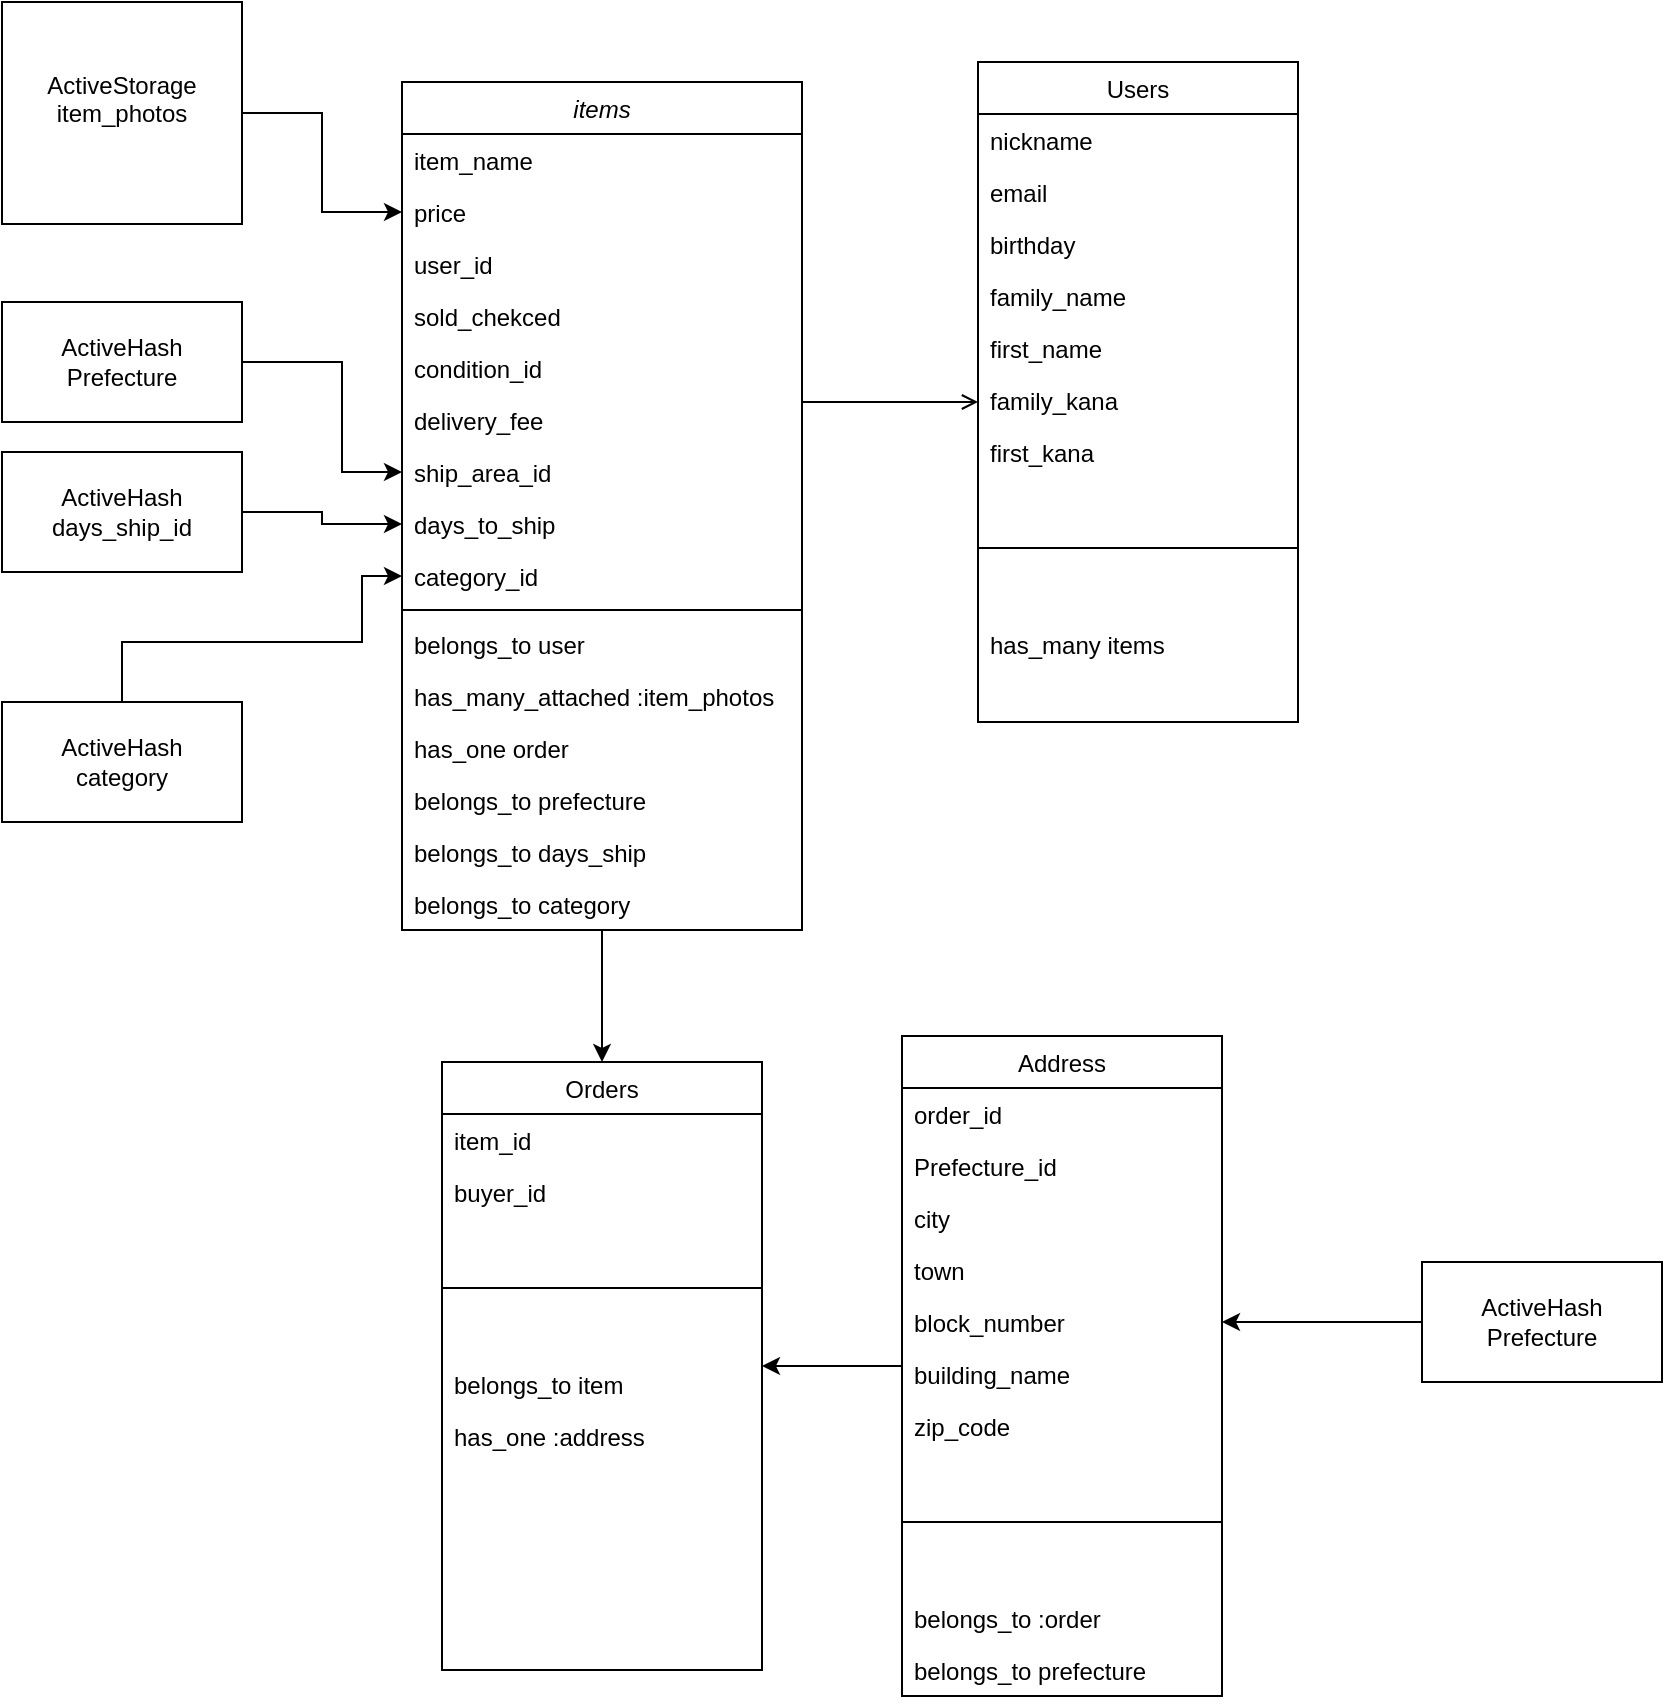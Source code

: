 <mxfile version="13.10.0" type="embed">
    <diagram id="8A2JuCaPMmyeA0BK8CWE" name="Page-1">
        <mxGraphModel dx="1223" dy="1147" grid="1" gridSize="10" guides="1" tooltips="1" connect="1" arrows="1" fold="1" page="1" pageScale="1" pageWidth="850" pageHeight="1100" math="0" shadow="0">
            <root>
                <mxCell id="0"/>
                <mxCell id="1" parent="0"/>
                <mxCell id="2" style="edgeStyle=orthogonalEdgeStyle;rounded=0;orthogonalLoop=1;jettySize=auto;html=1;entryX=0.5;entryY=0;entryDx=0;entryDy=0;" parent="1" source="3" target="19" edge="1">
                    <mxGeometry relative="1" as="geometry"/>
                </mxCell>
                <mxCell id="18" value="" style="endArrow=open;shadow=0;strokeWidth=1;rounded=0;endFill=1;edgeStyle=elbowEdgeStyle;elbow=vertical;" parent="1" source="3" target="11" edge="1">
                    <mxGeometry x="0.5" y="41" relative="1" as="geometry">
                        <mxPoint x="400" y="192" as="sourcePoint"/>
                        <mxPoint x="560" y="192" as="targetPoint"/>
                        <mxPoint x="-40" y="32" as="offset"/>
                    </mxGeometry>
                </mxCell>
                <mxCell id="43" style="edgeStyle=orthogonalEdgeStyle;rounded=0;orthogonalLoop=1;jettySize=auto;html=1;entryX=0;entryY=0.5;entryDx=0;entryDy=0;" parent="1" source="28" target="6" edge="1">
                    <mxGeometry relative="1" as="geometry"/>
                </mxCell>
                <mxCell id="28" value="ActiveStorage&lt;br&gt;item_photos&lt;br&gt;&lt;br&gt;" style="whiteSpace=wrap;html=1;" parent="1" vertex="1">
                    <mxGeometry x="40" y="80" width="120" height="111" as="geometry"/>
                </mxCell>
                <mxCell id="3" value="items" style="swimlane;fontStyle=2;align=center;verticalAlign=top;childLayout=stackLayout;horizontal=1;startSize=26;horizontalStack=0;resizeParent=1;resizeLast=0;collapsible=1;marginBottom=0;rounded=0;shadow=0;strokeWidth=1;" parent="1" vertex="1">
                    <mxGeometry x="240" y="120" width="200" height="424" as="geometry">
                        <mxRectangle x="230" y="140" width="160" height="26" as="alternateBounds"/>
                    </mxGeometry>
                </mxCell>
                <mxCell id="5" value="item_name" style="text;align=left;verticalAlign=top;spacingLeft=4;spacingRight=4;overflow=hidden;rotatable=0;points=[[0,0.5],[1,0.5]];portConstraint=eastwest;rounded=0;shadow=0;html=0;" parent="3" vertex="1">
                    <mxGeometry y="26" width="200" height="26" as="geometry"/>
                </mxCell>
                <mxCell id="6" value="price" style="text;align=left;verticalAlign=top;spacingLeft=4;spacingRight=4;overflow=hidden;rotatable=0;points=[[0,0.5],[1,0.5]];portConstraint=eastwest;rounded=0;shadow=0;html=0;" parent="3" vertex="1">
                    <mxGeometry y="52" width="200" height="26" as="geometry"/>
                </mxCell>
                <mxCell id="51" value="user_id" style="text;align=left;verticalAlign=top;spacingLeft=4;spacingRight=4;overflow=hidden;rotatable=0;points=[[0,0.5],[1,0.5]];portConstraint=eastwest;rounded=0;shadow=0;html=0;" vertex="1" parent="3">
                    <mxGeometry y="78" width="200" height="26" as="geometry"/>
                </mxCell>
                <mxCell id="42" value="sold_chekced" style="text;align=left;verticalAlign=top;spacingLeft=4;spacingRight=4;overflow=hidden;rotatable=0;points=[[0,0.5],[1,0.5]];portConstraint=eastwest;rounded=0;shadow=0;html=0;" parent="3" vertex="1">
                    <mxGeometry y="104" width="200" height="26" as="geometry"/>
                </mxCell>
                <mxCell id="52" value="condition_id" style="text;align=left;verticalAlign=top;spacingLeft=4;spacingRight=4;overflow=hidden;rotatable=0;points=[[0,0.5],[1,0.5]];portConstraint=eastwest;rounded=0;shadow=0;html=0;" vertex="1" parent="3">
                    <mxGeometry y="130" width="200" height="26" as="geometry"/>
                </mxCell>
                <mxCell id="53" value="delivery_fee" style="text;align=left;verticalAlign=top;spacingLeft=4;spacingRight=4;overflow=hidden;rotatable=0;points=[[0,0.5],[1,0.5]];portConstraint=eastwest;rounded=0;shadow=0;html=0;" vertex="1" parent="3">
                    <mxGeometry y="156" width="200" height="26" as="geometry"/>
                </mxCell>
                <mxCell id="56" value="ship_area_id" style="text;align=left;verticalAlign=top;spacingLeft=4;spacingRight=4;overflow=hidden;rotatable=0;points=[[0,0.5],[1,0.5]];portConstraint=eastwest;rounded=0;shadow=0;html=0;" vertex="1" parent="3">
                    <mxGeometry y="182" width="200" height="26" as="geometry"/>
                </mxCell>
                <mxCell id="55" value="days_to_ship" style="text;align=left;verticalAlign=top;spacingLeft=4;spacingRight=4;overflow=hidden;rotatable=0;points=[[0,0.5],[1,0.5]];portConstraint=eastwest;rounded=0;shadow=0;html=0;" vertex="1" parent="3">
                    <mxGeometry y="208" width="200" height="26" as="geometry"/>
                </mxCell>
                <mxCell id="54" value="category_id" style="text;align=left;verticalAlign=top;spacingLeft=4;spacingRight=4;overflow=hidden;rotatable=0;points=[[0,0.5],[1,0.5]];portConstraint=eastwest;rounded=0;shadow=0;html=0;" vertex="1" parent="3">
                    <mxGeometry y="234" width="200" height="26" as="geometry"/>
                </mxCell>
                <mxCell id="8" value="" style="line;html=1;strokeWidth=1;align=left;verticalAlign=middle;spacingTop=-1;spacingLeft=3;spacingRight=3;rotatable=0;labelPosition=right;points=[];portConstraint=eastwest;" parent="3" vertex="1">
                    <mxGeometry y="260" width="200" height="8" as="geometry"/>
                </mxCell>
                <mxCell id="9" value="belongs_to user" style="text;align=left;verticalAlign=top;spacingLeft=4;spacingRight=4;overflow=hidden;rotatable=0;points=[[0,0.5],[1,0.5]];portConstraint=eastwest;" parent="3" vertex="1">
                    <mxGeometry y="268" width="200" height="26" as="geometry"/>
                </mxCell>
                <mxCell id="83" value="has_many_attached :item_photos" style="text;align=left;verticalAlign=top;spacingLeft=4;spacingRight=4;overflow=hidden;rotatable=0;points=[[0,0.5],[1,0.5]];portConstraint=eastwest;" vertex="1" parent="3">
                    <mxGeometry y="294" width="200" height="26" as="geometry"/>
                </mxCell>
                <mxCell id="82" value="has_one order" style="text;align=left;verticalAlign=top;spacingLeft=4;spacingRight=4;overflow=hidden;rotatable=0;points=[[0,0.5],[1,0.5]];portConstraint=eastwest;" vertex="1" parent="3">
                    <mxGeometry y="320" width="200" height="26" as="geometry"/>
                </mxCell>
                <mxCell id="81" value="belongs_to prefecture" style="text;align=left;verticalAlign=top;spacingLeft=4;spacingRight=4;overflow=hidden;rotatable=0;points=[[0,0.5],[1,0.5]];portConstraint=eastwest;" vertex="1" parent="3">
                    <mxGeometry y="346" width="200" height="26" as="geometry"/>
                </mxCell>
                <mxCell id="10" value="belongs_to days_ship" style="text;align=left;verticalAlign=top;spacingLeft=4;spacingRight=4;overflow=hidden;rotatable=0;points=[[0,0.5],[1,0.5]];portConstraint=eastwest;" parent="3" vertex="1">
                    <mxGeometry y="372" width="200" height="26" as="geometry"/>
                </mxCell>
                <mxCell id="45" value="belongs_to category" style="text;align=left;verticalAlign=top;spacingLeft=4;spacingRight=4;overflow=hidden;rotatable=0;points=[[0,0.5],[1,0.5]];portConstraint=eastwest;" parent="3" vertex="1">
                    <mxGeometry y="398" width="200" height="26" as="geometry"/>
                </mxCell>
                <mxCell id="11" value="Users" style="swimlane;fontStyle=0;align=center;verticalAlign=top;childLayout=stackLayout;horizontal=1;startSize=26;horizontalStack=0;resizeParent=1;resizeLast=0;collapsible=1;marginBottom=0;rounded=0;shadow=0;strokeWidth=1;" parent="1" vertex="1">
                    <mxGeometry x="528" y="110" width="160" height="330" as="geometry">
                        <mxRectangle x="550" y="140" width="160" height="26" as="alternateBounds"/>
                    </mxGeometry>
                </mxCell>
                <mxCell id="13" value="nickname" style="text;align=left;verticalAlign=top;spacingLeft=4;spacingRight=4;overflow=hidden;rotatable=0;points=[[0,0.5],[1,0.5]];portConstraint=eastwest;rounded=0;shadow=0;html=0;" parent="11" vertex="1">
                    <mxGeometry y="26" width="160" height="26" as="geometry"/>
                </mxCell>
                <mxCell id="15" value="email" style="text;align=left;verticalAlign=top;spacingLeft=4;spacingRight=4;overflow=hidden;rotatable=0;points=[[0,0.5],[1,0.5]];portConstraint=eastwest;rounded=0;shadow=0;html=0;" parent="11" vertex="1">
                    <mxGeometry y="52" width="160" height="26" as="geometry"/>
                </mxCell>
                <mxCell id="41" value="birthday" style="text;align=left;verticalAlign=top;spacingLeft=4;spacingRight=4;overflow=hidden;rotatable=0;points=[[0,0.5],[1,0.5]];portConstraint=eastwest;rounded=0;shadow=0;html=0;fontStyle=0" parent="11" vertex="1">
                    <mxGeometry y="78" width="160" height="26" as="geometry"/>
                </mxCell>
                <mxCell id="46" value="family_name" style="text;align=left;verticalAlign=top;spacingLeft=4;spacingRight=4;overflow=hidden;rotatable=0;points=[[0,0.5],[1,0.5]];portConstraint=eastwest;rounded=0;shadow=0;html=0;" vertex="1" parent="11">
                    <mxGeometry y="104" width="160" height="26" as="geometry"/>
                </mxCell>
                <mxCell id="47" value="first_name" style="text;align=left;verticalAlign=top;spacingLeft=4;spacingRight=4;overflow=hidden;rotatable=0;points=[[0,0.5],[1,0.5]];portConstraint=eastwest;rounded=0;shadow=0;html=0;" vertex="1" parent="11">
                    <mxGeometry y="130" width="160" height="26" as="geometry"/>
                </mxCell>
                <mxCell id="48" value="family_kana" style="text;align=left;verticalAlign=top;spacingLeft=4;spacingRight=4;overflow=hidden;rotatable=0;points=[[0,0.5],[1,0.5]];portConstraint=eastwest;rounded=0;shadow=0;html=0;" vertex="1" parent="11">
                    <mxGeometry y="156" width="160" height="26" as="geometry"/>
                </mxCell>
                <mxCell id="49" value="first_kana" style="text;align=left;verticalAlign=top;spacingLeft=4;spacingRight=4;overflow=hidden;rotatable=0;points=[[0,0.5],[1,0.5]];portConstraint=eastwest;rounded=0;shadow=0;html=0;" vertex="1" parent="11">
                    <mxGeometry y="182" width="160" height="26" as="geometry"/>
                </mxCell>
                <mxCell id="16" value="" style="line;html=1;strokeWidth=1;align=left;verticalAlign=middle;spacingTop=-1;spacingLeft=3;spacingRight=3;rotatable=0;labelPosition=right;points=[];portConstraint=eastwest;" parent="11" vertex="1">
                    <mxGeometry y="208" width="160" height="70" as="geometry"/>
                </mxCell>
                <mxCell id="17" value="has_many items" style="text;align=left;verticalAlign=top;spacingLeft=4;spacingRight=4;overflow=hidden;rotatable=0;points=[[0,0.5],[1,0.5]];portConstraint=eastwest;" parent="11" vertex="1">
                    <mxGeometry y="278" width="160" height="26" as="geometry"/>
                </mxCell>
                <mxCell id="19" value="Orders" style="swimlane;fontStyle=0;align=center;verticalAlign=top;childLayout=stackLayout;horizontal=1;startSize=26;horizontalStack=0;resizeParent=1;resizeLast=0;collapsible=1;marginBottom=0;rounded=0;shadow=0;strokeWidth=1;" parent="1" vertex="1">
                    <mxGeometry x="260" y="610" width="160" height="304" as="geometry">
                        <mxRectangle x="550" y="140" width="160" height="26" as="alternateBounds"/>
                    </mxGeometry>
                </mxCell>
                <mxCell id="21" value="item_id" style="text;align=left;verticalAlign=top;spacingLeft=4;spacingRight=4;overflow=hidden;rotatable=0;points=[[0,0.5],[1,0.5]];portConstraint=eastwest;rounded=0;shadow=0;html=0;" parent="19" vertex="1">
                    <mxGeometry y="26" width="160" height="26" as="geometry"/>
                </mxCell>
                <mxCell id="22" value="buyer_id" style="text;align=left;verticalAlign=top;spacingLeft=4;spacingRight=4;overflow=hidden;rotatable=0;points=[[0,0.5],[1,0.5]];portConstraint=eastwest;rounded=0;shadow=0;html=0;" parent="19" vertex="1">
                    <mxGeometry y="52" width="160" height="26" as="geometry"/>
                </mxCell>
                <mxCell id="24" value="" style="line;html=1;strokeWidth=1;align=left;verticalAlign=middle;spacingTop=-1;spacingLeft=3;spacingRight=3;rotatable=0;labelPosition=right;points=[];portConstraint=eastwest;" parent="19" vertex="1">
                    <mxGeometry y="78" width="160" height="70" as="geometry"/>
                </mxCell>
                <mxCell id="25" value="belongs_to item" style="text;align=left;verticalAlign=top;spacingLeft=4;spacingRight=4;overflow=hidden;rotatable=0;points=[[0,0.5],[1,0.5]];portConstraint=eastwest;" parent="19" vertex="1">
                    <mxGeometry y="148" width="160" height="26" as="geometry"/>
                </mxCell>
                <mxCell id="26" value="has_one :address" style="text;align=left;verticalAlign=top;spacingLeft=4;spacingRight=4;overflow=hidden;rotatable=0;points=[[0,0.5],[1,0.5]];portConstraint=eastwest;" parent="19" vertex="1">
                    <mxGeometry y="174" width="160" height="26" as="geometry"/>
                </mxCell>
                <mxCell id="38" style="edgeStyle=orthogonalEdgeStyle;rounded=0;orthogonalLoop=1;jettySize=auto;html=1;entryX=1;entryY=0.5;entryDx=0;entryDy=0;" parent="1" source="29" target="19" edge="1">
                    <mxGeometry relative="1" as="geometry"/>
                </mxCell>
                <mxCell id="29" value="Address" style="swimlane;fontStyle=0;align=center;verticalAlign=top;childLayout=stackLayout;horizontal=1;startSize=26;horizontalStack=0;resizeParent=1;resizeLast=0;collapsible=1;marginBottom=0;rounded=0;shadow=0;strokeWidth=1;" parent="1" vertex="1">
                    <mxGeometry x="490" y="597" width="160" height="330" as="geometry">
                        <mxRectangle x="550" y="140" width="160" height="26" as="alternateBounds"/>
                    </mxGeometry>
                </mxCell>
                <mxCell id="31" value="order_id" style="text;align=left;verticalAlign=top;spacingLeft=4;spacingRight=4;overflow=hidden;rotatable=0;points=[[0,0.5],[1,0.5]];portConstraint=eastwest;rounded=0;shadow=0;html=0;" parent="29" vertex="1">
                    <mxGeometry y="26" width="160" height="26" as="geometry"/>
                </mxCell>
                <mxCell id="66" value="Prefecture_id" style="text;align=left;verticalAlign=top;spacingLeft=4;spacingRight=4;overflow=hidden;rotatable=0;points=[[0,0.5],[1,0.5]];portConstraint=eastwest;rounded=0;shadow=0;html=0;" vertex="1" parent="29">
                    <mxGeometry y="52" width="160" height="26" as="geometry"/>
                </mxCell>
                <mxCell id="32" value="city" style="text;align=left;verticalAlign=top;spacingLeft=4;spacingRight=4;overflow=hidden;rotatable=0;points=[[0,0.5],[1,0.5]];portConstraint=eastwest;rounded=0;shadow=0;html=0;" parent="29" vertex="1">
                    <mxGeometry y="78" width="160" height="26" as="geometry"/>
                </mxCell>
                <mxCell id="33" value="town" style="text;align=left;verticalAlign=top;spacingLeft=4;spacingRight=4;overflow=hidden;rotatable=0;points=[[0,0.5],[1,0.5]];portConstraint=eastwest;rounded=0;shadow=0;html=0;" parent="29" vertex="1">
                    <mxGeometry y="104" width="160" height="26" as="geometry"/>
                </mxCell>
                <mxCell id="34" value="block_number" style="text;align=left;verticalAlign=top;spacingLeft=4;spacingRight=4;overflow=hidden;rotatable=0;points=[[0,0.5],[1,0.5]];portConstraint=eastwest;rounded=0;shadow=0;html=0;" parent="29" vertex="1">
                    <mxGeometry y="130" width="160" height="26" as="geometry"/>
                </mxCell>
                <mxCell id="50" value="building_name" style="text;align=left;verticalAlign=top;spacingLeft=4;spacingRight=4;overflow=hidden;rotatable=0;points=[[0,0.5],[1,0.5]];portConstraint=eastwest;rounded=0;shadow=0;html=0;" vertex="1" parent="29">
                    <mxGeometry y="156" width="160" height="26" as="geometry"/>
                </mxCell>
                <mxCell id="44" value="zip_code" style="text;align=left;verticalAlign=top;spacingLeft=4;spacingRight=4;overflow=hidden;rotatable=0;points=[[0,0.5],[1,0.5]];portConstraint=eastwest;rounded=0;shadow=0;html=0;" parent="29" vertex="1">
                    <mxGeometry y="182" width="160" height="26" as="geometry"/>
                </mxCell>
                <mxCell id="35" value="" style="line;html=1;strokeWidth=1;align=left;verticalAlign=middle;spacingTop=-1;spacingLeft=3;spacingRight=3;rotatable=0;labelPosition=right;points=[];portConstraint=eastwest;" parent="29" vertex="1">
                    <mxGeometry y="208" width="160" height="70" as="geometry"/>
                </mxCell>
                <mxCell id="36" value="belongs_to :order" style="text;align=left;verticalAlign=top;spacingLeft=4;spacingRight=4;overflow=hidden;rotatable=0;points=[[0,0.5],[1,0.5]];portConstraint=eastwest;" parent="29" vertex="1">
                    <mxGeometry y="278" width="160" height="26" as="geometry"/>
                </mxCell>
                <mxCell id="37" value="belongs_to prefecture" style="text;align=left;verticalAlign=top;spacingLeft=4;spacingRight=4;overflow=hidden;rotatable=0;points=[[0,0.5],[1,0.5]];portConstraint=eastwest;" parent="29" vertex="1">
                    <mxGeometry y="304" width="160" height="26" as="geometry"/>
                </mxCell>
                <mxCell id="40" style="edgeStyle=orthogonalEdgeStyle;rounded=0;orthogonalLoop=1;jettySize=auto;html=1;" parent="1" source="39" edge="1">
                    <mxGeometry relative="1" as="geometry">
                        <mxPoint x="650" y="740" as="targetPoint"/>
                    </mxGeometry>
                </mxCell>
                <mxCell id="39" value="ActiveHash&lt;br&gt;Prefecture" style="whiteSpace=wrap;html=1;" parent="1" vertex="1">
                    <mxGeometry x="750" y="710" width="120" height="60" as="geometry"/>
                </mxCell>
                <mxCell id="62" style="edgeStyle=orthogonalEdgeStyle;rounded=0;orthogonalLoop=1;jettySize=auto;html=1;entryX=0;entryY=0.5;entryDx=0;entryDy=0;" edge="1" parent="1" source="57" target="54">
                    <mxGeometry relative="1" as="geometry">
                        <mxPoint x="210" y="370" as="targetPoint"/>
                        <Array as="points">
                            <mxPoint x="100" y="400"/>
                            <mxPoint x="220" y="400"/>
                            <mxPoint x="220" y="367"/>
                        </Array>
                    </mxGeometry>
                </mxCell>
                <mxCell id="57" value="ActiveHash&lt;br&gt;category" style="whiteSpace=wrap;html=1;" vertex="1" parent="1">
                    <mxGeometry x="40" y="430" width="120" height="60" as="geometry"/>
                </mxCell>
                <mxCell id="65" style="edgeStyle=orthogonalEdgeStyle;rounded=0;orthogonalLoop=1;jettySize=auto;html=1;entryX=0;entryY=0.5;entryDx=0;entryDy=0;" edge="1" parent="1" source="59" target="56">
                    <mxGeometry relative="1" as="geometry">
                        <Array as="points">
                            <mxPoint x="210" y="260"/>
                            <mxPoint x="210" y="315"/>
                        </Array>
                    </mxGeometry>
                </mxCell>
                <mxCell id="59" value="ActiveHash&lt;br&gt;Prefecture" style="whiteSpace=wrap;html=1;" vertex="1" parent="1">
                    <mxGeometry x="40" y="230" width="120" height="60" as="geometry"/>
                </mxCell>
                <mxCell id="64" style="edgeStyle=orthogonalEdgeStyle;rounded=0;orthogonalLoop=1;jettySize=auto;html=1;entryX=0;entryY=0.5;entryDx=0;entryDy=0;" edge="1" parent="1" source="63" target="55">
                    <mxGeometry relative="1" as="geometry"/>
                </mxCell>
                <mxCell id="63" value="ActiveHash&lt;br&gt;days_ship_id" style="whiteSpace=wrap;html=1;" vertex="1" parent="1">
                    <mxGeometry x="40" y="305" width="120" height="60" as="geometry"/>
                </mxCell>
            </root>
        </mxGraphModel>
    </diagram>
</mxfile>